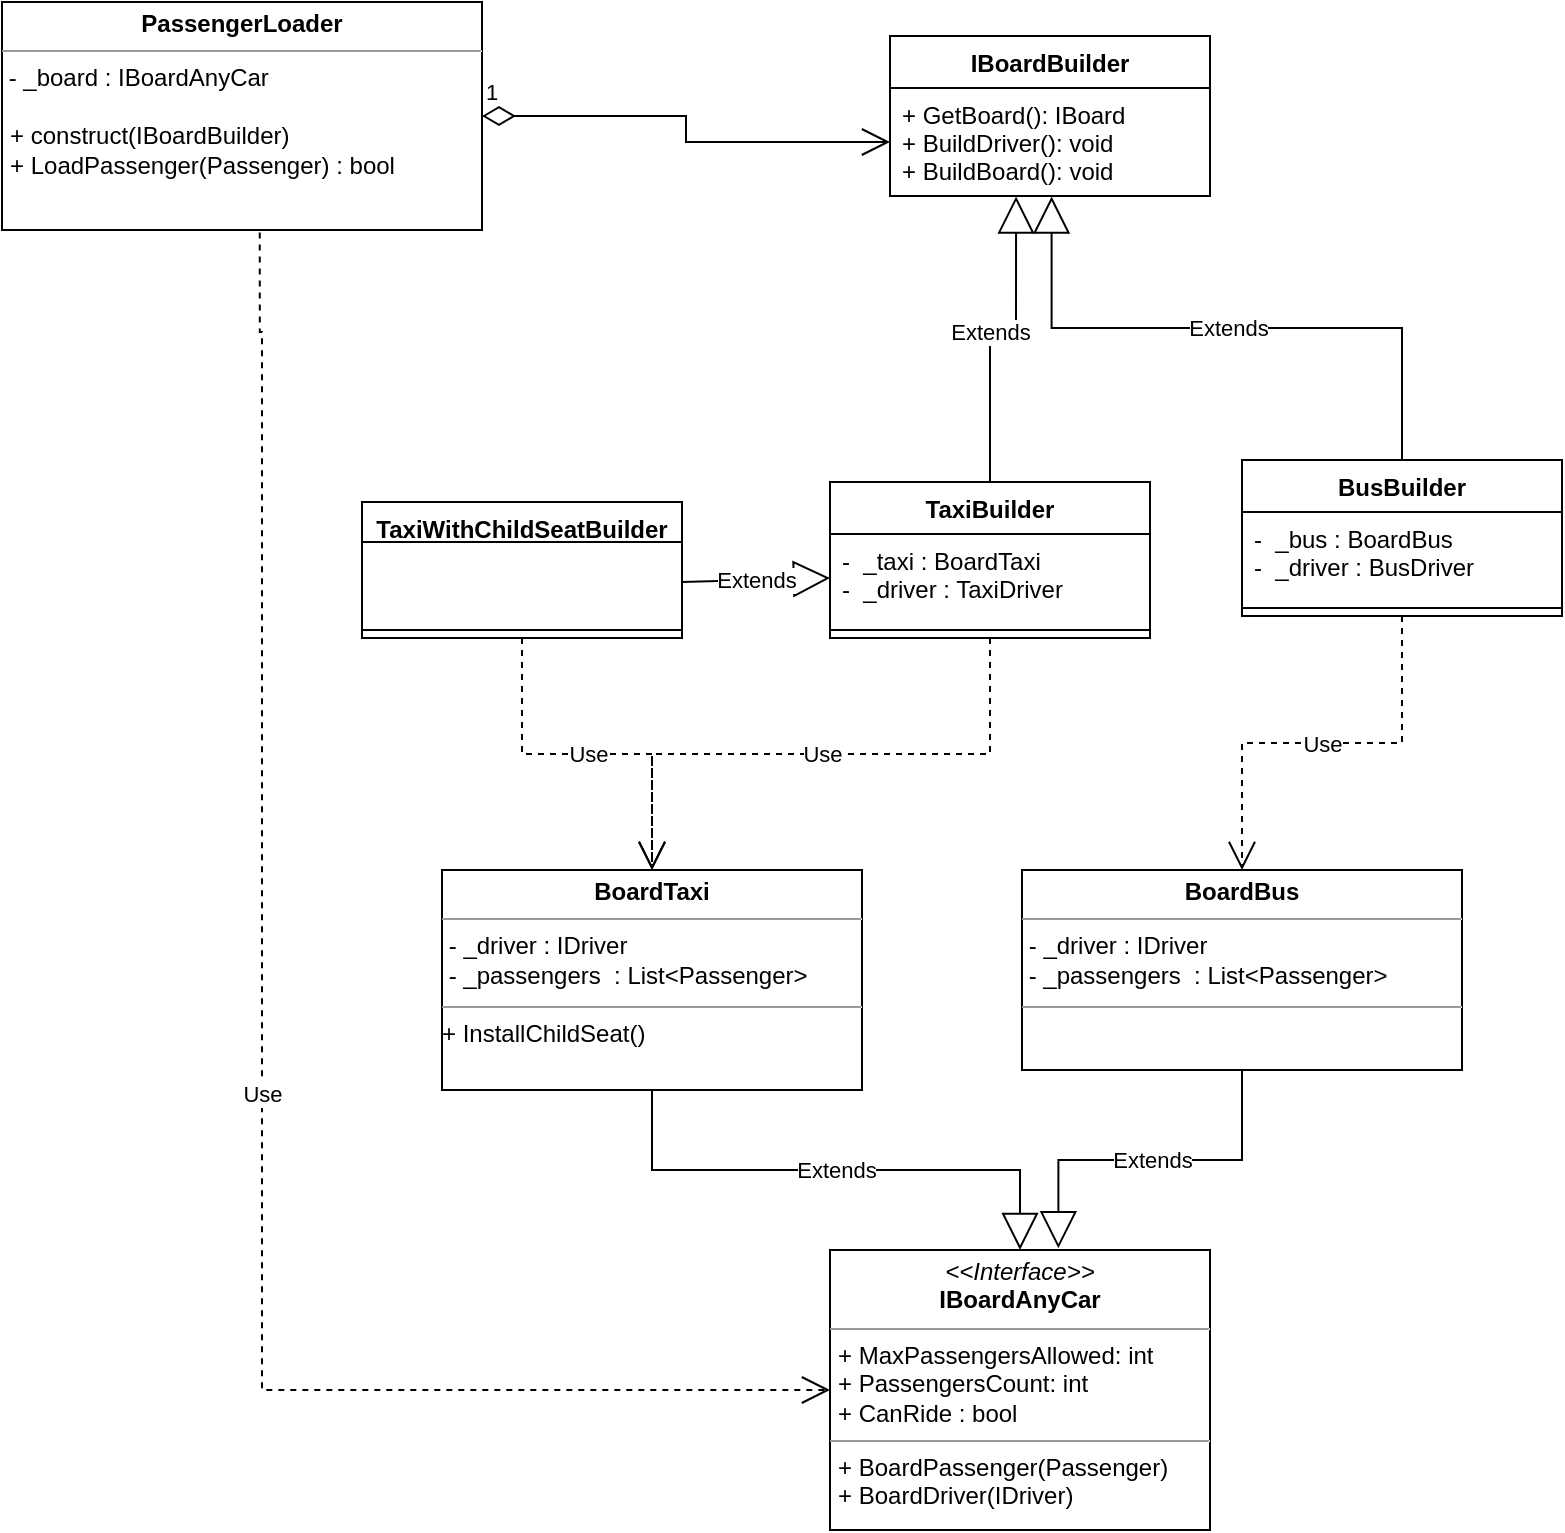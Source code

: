 <mxfile version="20.2.3" type="device"><diagram id="C5RBs43oDa-KdzZeNtuy" name="Page-1"><mxGraphModel dx="638" dy="801" grid="1" gridSize="10" guides="1" tooltips="1" connect="1" arrows="1" fold="1" page="1" pageScale="1" pageWidth="827" pageHeight="1169" math="0" shadow="0"><root><mxCell id="WIyWlLk6GJQsqaUBKTNV-0"/><mxCell id="WIyWlLk6GJQsqaUBKTNV-1" parent="WIyWlLk6GJQsqaUBKTNV-0"/><mxCell id="tPZcQPIfpJEmet0-GUSx-0" value="IBoardBuilder" style="swimlane;fontStyle=1;align=center;verticalAlign=top;childLayout=stackLayout;horizontal=1;startSize=26;horizontalStack=0;resizeParent=1;resizeParentMax=0;resizeLast=0;collapsible=1;marginBottom=0;" vertex="1" parent="WIyWlLk6GJQsqaUBKTNV-1"><mxGeometry x="444" y="373" width="160" height="80" as="geometry"/></mxCell><mxCell id="tPZcQPIfpJEmet0-GUSx-3" value="+ GetBoard(): IBoard&#10;+ BuildDriver(): void&#10;+ BuildBoard(): void&#10;" style="text;strokeColor=none;fillColor=none;align=left;verticalAlign=top;spacingLeft=4;spacingRight=4;overflow=hidden;rotatable=0;points=[[0,0.5],[1,0.5]];portConstraint=eastwest;" vertex="1" parent="tPZcQPIfpJEmet0-GUSx-0"><mxGeometry y="26" width="160" height="54" as="geometry"/></mxCell><mxCell id="tPZcQPIfpJEmet0-GUSx-4" value="&lt;p style=&quot;margin:0px;margin-top:4px;text-align:center;&quot;&gt;&lt;b&gt;PassengerLoader&lt;/b&gt;&lt;/p&gt;&lt;hr size=&quot;1&quot;&gt;&amp;nbsp;- _board : IBoardAnyCar&lt;br&gt;&lt;p style=&quot;margin:0px;margin-left:4px;&quot;&gt;&lt;br&gt;&lt;/p&gt;&lt;p style=&quot;margin:0px;margin-left:4px;&quot;&gt;+ construct(IBoardBuilder)&lt;/p&gt;&lt;p style=&quot;margin:0px;margin-left:4px;&quot;&gt;+&amp;nbsp;LoadPassenger(Passenger) : bool&lt;/p&gt;" style="verticalAlign=top;align=left;overflow=fill;fontSize=12;fontFamily=Helvetica;html=1;" vertex="1" parent="WIyWlLk6GJQsqaUBKTNV-1"><mxGeometry y="356" width="240" height="114" as="geometry"/></mxCell><mxCell id="tPZcQPIfpJEmet0-GUSx-5" value="1" style="endArrow=open;html=1;endSize=12;startArrow=diamondThin;startSize=14;startFill=0;edgeStyle=orthogonalEdgeStyle;align=left;verticalAlign=bottom;rounded=0;exitX=1;exitY=0.5;exitDx=0;exitDy=0;" edge="1" parent="WIyWlLk6GJQsqaUBKTNV-1" source="tPZcQPIfpJEmet0-GUSx-4" target="tPZcQPIfpJEmet0-GUSx-3"><mxGeometry x="-1" y="3" relative="1" as="geometry"><mxPoint x="230" y="480" as="sourcePoint"/><mxPoint x="390" y="480" as="targetPoint"/></mxGeometry></mxCell><mxCell id="tPZcQPIfpJEmet0-GUSx-6" value="TaxiBuilder" style="swimlane;fontStyle=1;align=center;verticalAlign=top;childLayout=stackLayout;horizontal=1;startSize=26;horizontalStack=0;resizeParent=1;resizeParentMax=0;resizeLast=0;collapsible=1;marginBottom=0;" vertex="1" parent="WIyWlLk6GJQsqaUBKTNV-1"><mxGeometry x="414" y="596" width="160" height="78" as="geometry"/></mxCell><mxCell id="tPZcQPIfpJEmet0-GUSx-7" value="-  _taxi : BoardTaxi&#10;-  _driver : TaxiDriver" style="text;strokeColor=none;fillColor=none;align=left;verticalAlign=top;spacingLeft=4;spacingRight=4;overflow=hidden;rotatable=0;points=[[0,0.5],[1,0.5]];portConstraint=eastwest;" vertex="1" parent="tPZcQPIfpJEmet0-GUSx-6"><mxGeometry y="26" width="160" height="44" as="geometry"/></mxCell><mxCell id="tPZcQPIfpJEmet0-GUSx-8" value="" style="line;strokeWidth=1;fillColor=none;align=left;verticalAlign=middle;spacingTop=-1;spacingLeft=3;spacingRight=3;rotatable=0;labelPosition=right;points=[];portConstraint=eastwest;" vertex="1" parent="tPZcQPIfpJEmet0-GUSx-6"><mxGeometry y="70" width="160" height="8" as="geometry"/></mxCell><mxCell id="tPZcQPIfpJEmet0-GUSx-10" value="Extends" style="endArrow=block;endSize=16;endFill=0;html=1;rounded=0;exitX=0.5;exitY=0;exitDx=0;exitDy=0;edgeStyle=orthogonalEdgeStyle;entryX=0.394;entryY=1.004;entryDx=0;entryDy=0;entryPerimeter=0;" edge="1" parent="WIyWlLk6GJQsqaUBKTNV-1" source="tPZcQPIfpJEmet0-GUSx-6" target="tPZcQPIfpJEmet0-GUSx-3"><mxGeometry x="-0.083" y="3" width="160" relative="1" as="geometry"><mxPoint x="420" y="570" as="sourcePoint"/><mxPoint x="530" y="490" as="targetPoint"/><mxPoint y="-1" as="offset"/></mxGeometry></mxCell><mxCell id="tPZcQPIfpJEmet0-GUSx-11" value="BusBuilder" style="swimlane;fontStyle=1;align=center;verticalAlign=top;childLayout=stackLayout;horizontal=1;startSize=26;horizontalStack=0;resizeParent=1;resizeParentMax=0;resizeLast=0;collapsible=1;marginBottom=0;" vertex="1" parent="WIyWlLk6GJQsqaUBKTNV-1"><mxGeometry x="620" y="585" width="160" height="78" as="geometry"/></mxCell><mxCell id="tPZcQPIfpJEmet0-GUSx-12" value="-  _bus : BoardBus&#10;-  _driver : BusDriver" style="text;strokeColor=none;fillColor=none;align=left;verticalAlign=top;spacingLeft=4;spacingRight=4;overflow=hidden;rotatable=0;points=[[0,0.5],[1,0.5]];portConstraint=eastwest;" vertex="1" parent="tPZcQPIfpJEmet0-GUSx-11"><mxGeometry y="26" width="160" height="44" as="geometry"/></mxCell><mxCell id="tPZcQPIfpJEmet0-GUSx-13" value="" style="line;strokeWidth=1;fillColor=none;align=left;verticalAlign=middle;spacingTop=-1;spacingLeft=3;spacingRight=3;rotatable=0;labelPosition=right;points=[];portConstraint=eastwest;" vertex="1" parent="tPZcQPIfpJEmet0-GUSx-11"><mxGeometry y="70" width="160" height="8" as="geometry"/></mxCell><mxCell id="tPZcQPIfpJEmet0-GUSx-14" value="Extends" style="endArrow=block;endSize=16;endFill=0;html=1;rounded=0;entryX=0.505;entryY=1.005;entryDx=0;entryDy=0;entryPerimeter=0;exitX=0.5;exitY=0;exitDx=0;exitDy=0;edgeStyle=orthogonalEdgeStyle;" edge="1" parent="WIyWlLk6GJQsqaUBKTNV-1" source="tPZcQPIfpJEmet0-GUSx-11" target="tPZcQPIfpJEmet0-GUSx-3"><mxGeometry width="160" relative="1" as="geometry"><mxPoint x="460" y="630" as="sourcePoint"/><mxPoint x="620" y="630" as="targetPoint"/></mxGeometry></mxCell><mxCell id="tPZcQPIfpJEmet0-GUSx-15" value="&lt;p style=&quot;margin:0px;margin-top:4px;text-align:center;&quot;&gt;&lt;b&gt;BoardTaxi&lt;/b&gt;&lt;/p&gt;&lt;hr size=&quot;1&quot;&gt;&amp;nbsp;&lt;span style=&quot;background-color: initial;&quot;&gt;-&amp;nbsp;&lt;/span&gt;_driver :&amp;nbsp;&lt;span style=&quot;background-color: initial;&quot;&gt;IDriver&amp;nbsp;&lt;br&gt;&lt;/span&gt;&amp;nbsp;- _passengers&amp;nbsp; :&amp;nbsp;&lt;span style=&quot;background-color: initial;&quot;&gt;List&amp;lt;Passenger&amp;gt;&lt;/span&gt;&lt;br&gt;&lt;div style=&quot;height:2px;&quot;&gt;&lt;/div&gt;&lt;hr size=&quot;1&quot;&gt;&lt;div style=&quot;height:2px;&quot;&gt;+&amp;nbsp;InstallChildSeat()&lt;/div&gt;&lt;div style=&quot;height:2px;&quot;&gt;&lt;br&gt;&lt;/div&gt;" style="verticalAlign=top;align=left;overflow=fill;fontSize=12;fontFamily=Helvetica;html=1;" vertex="1" parent="WIyWlLk6GJQsqaUBKTNV-1"><mxGeometry x="220" y="790" width="210" height="110" as="geometry"/></mxCell><mxCell id="tPZcQPIfpJEmet0-GUSx-16" value="&lt;p style=&quot;margin:0px;margin-top:4px;text-align:center;&quot;&gt;&lt;b&gt;BoardBus&lt;/b&gt;&lt;/p&gt;&lt;hr size=&quot;1&quot;&gt;&amp;nbsp;&lt;span style=&quot;background-color: initial;&quot;&gt;-&amp;nbsp;&lt;/span&gt;_driver :&amp;nbsp;&lt;span style=&quot;background-color: initial;&quot;&gt;IDriver&amp;nbsp;&lt;br&gt;&lt;/span&gt;&amp;nbsp;- _passengers&amp;nbsp; :&amp;nbsp;&lt;span style=&quot;background-color: initial;&quot;&gt;List&amp;lt;Passenger&amp;gt;&lt;/span&gt;&lt;br&gt;&lt;div style=&quot;height:2px;&quot;&gt;&lt;/div&gt;&lt;hr size=&quot;1&quot;&gt;&lt;div style=&quot;height:2px;&quot;&gt;&lt;/div&gt;" style="verticalAlign=top;align=left;overflow=fill;fontSize=12;fontFamily=Helvetica;html=1;" vertex="1" parent="WIyWlLk6GJQsqaUBKTNV-1"><mxGeometry x="510" y="790" width="220" height="100" as="geometry"/></mxCell><mxCell id="tPZcQPIfpJEmet0-GUSx-20" value="Use" style="endArrow=open;endSize=12;dashed=1;html=1;rounded=0;exitX=0.5;exitY=1;exitDx=0;exitDy=0;entryX=0.5;entryY=0;entryDx=0;entryDy=0;edgeStyle=orthogonalEdgeStyle;" edge="1" parent="WIyWlLk6GJQsqaUBKTNV-1" source="tPZcQPIfpJEmet0-GUSx-6" target="tPZcQPIfpJEmet0-GUSx-15"><mxGeometry width="160" relative="1" as="geometry"><mxPoint x="370" y="840" as="sourcePoint"/><mxPoint x="530" y="840" as="targetPoint"/></mxGeometry></mxCell><mxCell id="tPZcQPIfpJEmet0-GUSx-21" value="Use" style="endArrow=open;endSize=12;dashed=1;html=1;rounded=0;exitX=0.5;exitY=1;exitDx=0;exitDy=0;entryX=0.5;entryY=0;entryDx=0;entryDy=0;edgeStyle=orthogonalEdgeStyle;" edge="1" parent="WIyWlLk6GJQsqaUBKTNV-1" source="tPZcQPIfpJEmet0-GUSx-11" target="tPZcQPIfpJEmet0-GUSx-16"><mxGeometry width="160" relative="1" as="geometry"><mxPoint x="370" y="840" as="sourcePoint"/><mxPoint x="530" y="840" as="targetPoint"/></mxGeometry></mxCell><mxCell id="tPZcQPIfpJEmet0-GUSx-22" value="&lt;p style=&quot;margin:0px;margin-top:4px;text-align:center;&quot;&gt;&lt;i&gt;&amp;lt;&amp;lt;Interface&amp;gt;&amp;gt;&lt;/i&gt;&lt;br&gt;&lt;b&gt;IBoardAnyCar&lt;/b&gt;&lt;/p&gt;&lt;hr size=&quot;1&quot;&gt;&lt;p style=&quot;margin:0px;margin-left:4px;&quot;&gt;+ MaxPassengersAllowed: int&lt;br&gt;+ PassengersCount: int&lt;/p&gt;&lt;p style=&quot;margin:0px;margin-left:4px;&quot;&gt;+&amp;nbsp;CanRide : bool&lt;/p&gt;&lt;hr size=&quot;1&quot;&gt;&lt;p style=&quot;margin:0px;margin-left:4px;&quot;&gt;+ BoardPassenger(Passenger)&lt;br&gt;+ BoardDriver(IDriver)&lt;/p&gt;" style="verticalAlign=top;align=left;overflow=fill;fontSize=12;fontFamily=Helvetica;html=1;" vertex="1" parent="WIyWlLk6GJQsqaUBKTNV-1"><mxGeometry x="414" y="980" width="190" height="140" as="geometry"/></mxCell><mxCell id="tPZcQPIfpJEmet0-GUSx-23" value="Extends" style="endArrow=block;endSize=16;endFill=0;html=1;rounded=0;edgeStyle=orthogonalEdgeStyle;entryX=0.5;entryY=0;entryDx=0;entryDy=0;exitX=0.5;exitY=1;exitDx=0;exitDy=0;" edge="1" parent="WIyWlLk6GJQsqaUBKTNV-1" source="tPZcQPIfpJEmet0-GUSx-15" target="tPZcQPIfpJEmet0-GUSx-22"><mxGeometry width="160" relative="1" as="geometry"><mxPoint x="380" y="850" as="sourcePoint"/><mxPoint x="540" y="850" as="targetPoint"/></mxGeometry></mxCell><mxCell id="tPZcQPIfpJEmet0-GUSx-24" value="Extends" style="endArrow=block;endSize=16;endFill=0;html=1;rounded=0;edgeStyle=orthogonalEdgeStyle;entryX=0.601;entryY=-0.006;entryDx=0;entryDy=0;entryPerimeter=0;exitX=0.5;exitY=1;exitDx=0;exitDy=0;" edge="1" parent="WIyWlLk6GJQsqaUBKTNV-1" source="tPZcQPIfpJEmet0-GUSx-16" target="tPZcQPIfpJEmet0-GUSx-22"><mxGeometry width="160" relative="1" as="geometry"><mxPoint x="380" y="850" as="sourcePoint"/><mxPoint x="520" y="930" as="targetPoint"/></mxGeometry></mxCell><mxCell id="tPZcQPIfpJEmet0-GUSx-25" value="Use" style="endArrow=open;endSize=12;dashed=1;html=1;rounded=0;entryX=0;entryY=0.5;entryDx=0;entryDy=0;exitX=0.537;exitY=1.011;exitDx=0;exitDy=0;exitPerimeter=0;edgeStyle=orthogonalEdgeStyle;" edge="1" parent="WIyWlLk6GJQsqaUBKTNV-1" source="tPZcQPIfpJEmet0-GUSx-4" target="tPZcQPIfpJEmet0-GUSx-22"><mxGeometry width="160" relative="1" as="geometry"><mxPoint x="270" y="780" as="sourcePoint"/><mxPoint x="430" y="780" as="targetPoint"/><Array as="points"><mxPoint x="129" y="521"/><mxPoint x="130" y="1050"/></Array></mxGeometry></mxCell><mxCell id="tPZcQPIfpJEmet0-GUSx-26" value="TaxiWithChildSeatBuilder" style="swimlane;fontStyle=1;align=center;verticalAlign=top;childLayout=stackLayout;horizontal=1;startSize=20;horizontalStack=0;resizeParent=1;resizeParentMax=0;resizeLast=0;collapsible=1;marginBottom=0;" vertex="1" parent="WIyWlLk6GJQsqaUBKTNV-1"><mxGeometry x="180" y="606" width="160" height="68" as="geometry"/></mxCell><mxCell id="tPZcQPIfpJEmet0-GUSx-27" value=" &#10;" style="text;strokeColor=none;fillColor=none;align=left;verticalAlign=top;spacingLeft=4;spacingRight=4;overflow=hidden;rotatable=0;points=[[0,0.5],[1,0.5]];portConstraint=eastwest;" vertex="1" parent="tPZcQPIfpJEmet0-GUSx-26"><mxGeometry y="20" width="160" height="40" as="geometry"/></mxCell><mxCell id="tPZcQPIfpJEmet0-GUSx-28" value="" style="line;strokeWidth=1;fillColor=none;align=left;verticalAlign=middle;spacingTop=-1;spacingLeft=3;spacingRight=3;rotatable=0;labelPosition=right;points=[];portConstraint=eastwest;" vertex="1" parent="tPZcQPIfpJEmet0-GUSx-26"><mxGeometry y="60" width="160" height="8" as="geometry"/></mxCell><mxCell id="tPZcQPIfpJEmet0-GUSx-31" value="Extends" style="endArrow=block;endSize=16;endFill=0;html=1;rounded=0;exitX=1;exitY=0.5;exitDx=0;exitDy=0;entryX=0;entryY=0.5;entryDx=0;entryDy=0;" edge="1" parent="WIyWlLk6GJQsqaUBKTNV-1" source="tPZcQPIfpJEmet0-GUSx-27" target="tPZcQPIfpJEmet0-GUSx-7"><mxGeometry width="160" relative="1" as="geometry"><mxPoint x="350" y="680" as="sourcePoint"/><mxPoint x="510" y="680" as="targetPoint"/></mxGeometry></mxCell><mxCell id="tPZcQPIfpJEmet0-GUSx-34" value="Use" style="endArrow=open;endSize=12;dashed=1;html=1;rounded=0;exitX=0.5;exitY=1;exitDx=0;exitDy=0;entryX=0.5;entryY=0;entryDx=0;entryDy=0;edgeStyle=orthogonalEdgeStyle;" edge="1" parent="WIyWlLk6GJQsqaUBKTNV-1" source="tPZcQPIfpJEmet0-GUSx-26" target="tPZcQPIfpJEmet0-GUSx-15"><mxGeometry width="160" relative="1" as="geometry"><mxPoint x="340" y="740" as="sourcePoint"/><mxPoint x="500" y="740" as="targetPoint"/></mxGeometry></mxCell></root></mxGraphModel></diagram></mxfile>